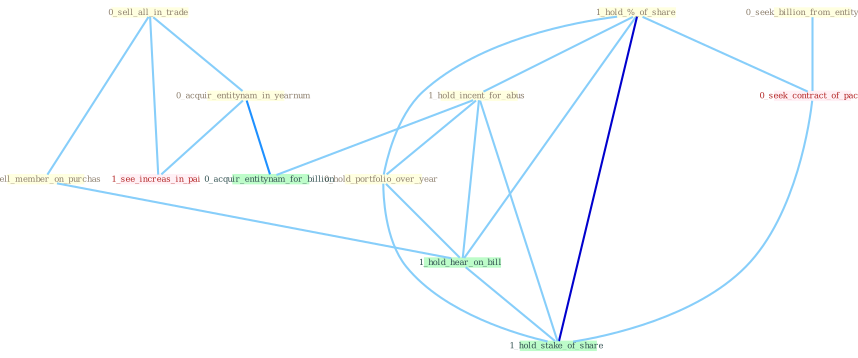 Graph G{ 
    node
    [shape=polygon,style=filled,width=.5,height=.06,color="#BDFCC9",fixedsize=true,fontsize=4,
    fontcolor="#2f4f4f"];
    {node
    [color="#ffffe0", fontcolor="#8b7d6b"] "1_hold_%_of_share " "0_sell_all_in_trade " "0_seek_billion_from_entitynam " "0_acquir_entitynam_in_yearnum " "1_hold_incent_for_abus " "0_sell_member_on_purchas " "0_hold_portfolio_over_year "}
{node [color="#fff0f5", fontcolor="#b22222"] "0_seek_contract_of_pact " "1_see_increas_in_pai "}
edge [color="#B0E2FF"];

	"1_hold_%_of_share " -- "1_hold_incent_for_abus " [w="1", color="#87cefa" ];
	"1_hold_%_of_share " -- "0_hold_portfolio_over_year " [w="1", color="#87cefa" ];
	"1_hold_%_of_share " -- "0_seek_contract_of_pact " [w="1", color="#87cefa" ];
	"1_hold_%_of_share " -- "1_hold_hear_on_bill " [w="1", color="#87cefa" ];
	"1_hold_%_of_share " -- "1_hold_stake_of_share " [w="3", color="#0000cd" , len=0.6];
	"0_sell_all_in_trade " -- "0_acquir_entitynam_in_yearnum " [w="1", color="#87cefa" ];
	"0_sell_all_in_trade " -- "0_sell_member_on_purchas " [w="1", color="#87cefa" ];
	"0_sell_all_in_trade " -- "1_see_increas_in_pai " [w="1", color="#87cefa" ];
	"0_seek_billion_from_entitynam " -- "0_seek_contract_of_pact " [w="1", color="#87cefa" ];
	"0_acquir_entitynam_in_yearnum " -- "0_acquir_entitynam_for_billion " [w="2", color="#1e90ff" , len=0.8];
	"0_acquir_entitynam_in_yearnum " -- "1_see_increas_in_pai " [w="1", color="#87cefa" ];
	"1_hold_incent_for_abus " -- "0_hold_portfolio_over_year " [w="1", color="#87cefa" ];
	"1_hold_incent_for_abus " -- "0_acquir_entitynam_for_billion " [w="1", color="#87cefa" ];
	"1_hold_incent_for_abus " -- "1_hold_hear_on_bill " [w="1", color="#87cefa" ];
	"1_hold_incent_for_abus " -- "1_hold_stake_of_share " [w="1", color="#87cefa" ];
	"0_sell_member_on_purchas " -- "1_hold_hear_on_bill " [w="1", color="#87cefa" ];
	"0_hold_portfolio_over_year " -- "1_hold_hear_on_bill " [w="1", color="#87cefa" ];
	"0_hold_portfolio_over_year " -- "1_hold_stake_of_share " [w="1", color="#87cefa" ];
	"0_seek_contract_of_pact " -- "1_hold_stake_of_share " [w="1", color="#87cefa" ];
	"1_hold_hear_on_bill " -- "1_hold_stake_of_share " [w="1", color="#87cefa" ];
}
